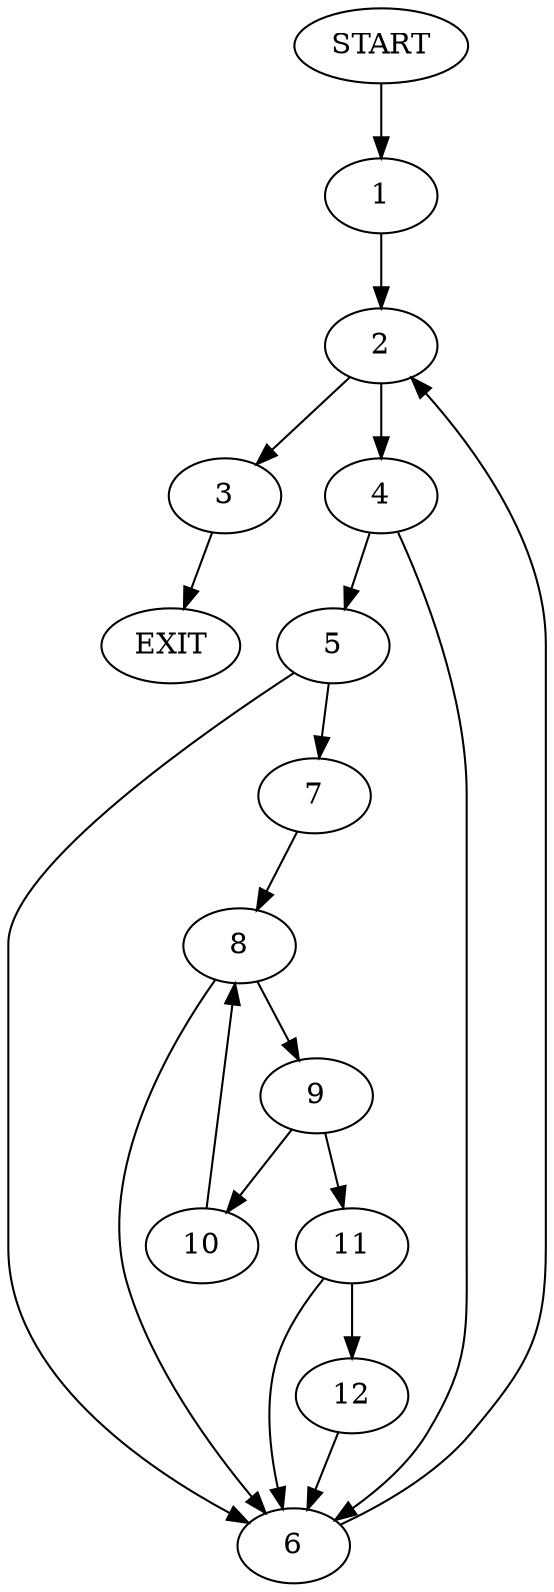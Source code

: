 digraph {
0 [label="START"]
13 [label="EXIT"]
0 -> 1
1 -> 2
2 -> 3
2 -> 4
3 -> 13
4 -> 5
4 -> 6
5 -> 7
5 -> 6
6 -> 2
7 -> 8
8 -> 9
8 -> 6
9 -> 10
9 -> 11
11 -> 12
11 -> 6
10 -> 8
12 -> 6
}
